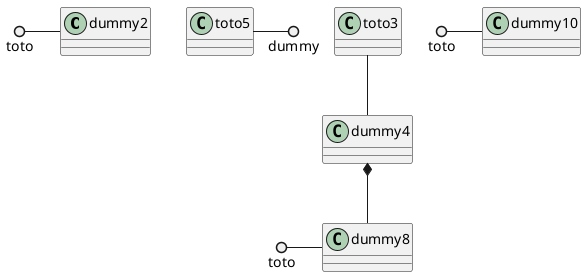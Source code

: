 {
  "sha1": "h2n483y3423iesi2oh4iwi4051y4ile",
  "insertion": {
    "when": "2024-06-03T18:59:29.123Z",
    "user": "plantuml@gmail.com"
  }
}
@startuml
class dummy2
class dummy8
class dummy10
class toto5


toto ()- dummy2
toto3 -- dummy4
toto5 -() dummy

toto ()- dummy8

toto ()- dummy10

dummy4 *-- dummy8

@enduml
